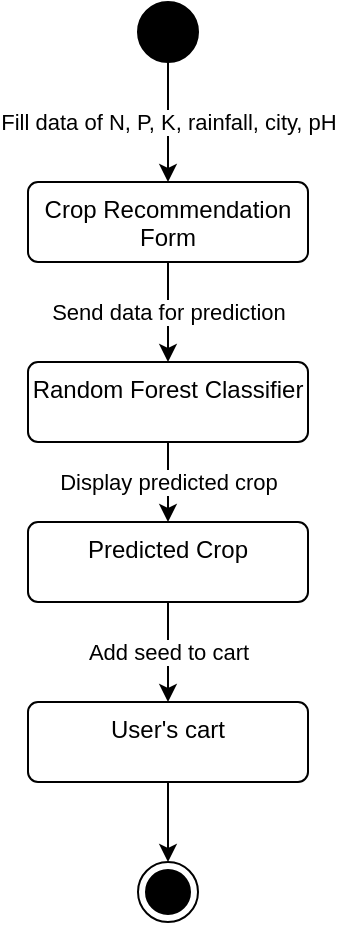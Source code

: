<mxfile version="24.0.7" type="device">
  <diagram name="Page-1" id="KBEaiFNk3rMuaAeFmrGR">
    <mxGraphModel dx="1042" dy="569" grid="1" gridSize="10" guides="1" tooltips="1" connect="1" arrows="1" fold="1" page="1" pageScale="1" pageWidth="850" pageHeight="1100" math="0" shadow="0">
      <root>
        <mxCell id="0" />
        <mxCell id="1" parent="0" />
        <mxCell id="9LwCvAnH0qxk0vJzkE7Z-5" value="Send data for prediction" style="edgeStyle=orthogonalEdgeStyle;rounded=0;orthogonalLoop=1;jettySize=auto;html=1;entryX=0.5;entryY=0;entryDx=0;entryDy=0;" edge="1" parent="1" source="9LwCvAnH0qxk0vJzkE7Z-1" target="9LwCvAnH0qxk0vJzkE7Z-4">
          <mxGeometry relative="1" as="geometry" />
        </mxCell>
        <mxCell id="9LwCvAnH0qxk0vJzkE7Z-1" value="Crop Recommendation Form" style="html=1;align=center;verticalAlign=top;rounded=1;absoluteArcSize=1;arcSize=10;dashed=0;whiteSpace=wrap;" vertex="1" parent="1">
          <mxGeometry x="355" y="170" width="140" height="40" as="geometry" />
        </mxCell>
        <mxCell id="9LwCvAnH0qxk0vJzkE7Z-3" value="Fill data of N, P, K, rainfall, city, pH" style="edgeStyle=orthogonalEdgeStyle;rounded=0;orthogonalLoop=1;jettySize=auto;html=1;entryX=0.5;entryY=0;entryDx=0;entryDy=0;" edge="1" parent="1" source="9LwCvAnH0qxk0vJzkE7Z-2" target="9LwCvAnH0qxk0vJzkE7Z-1">
          <mxGeometry relative="1" as="geometry" />
        </mxCell>
        <mxCell id="9LwCvAnH0qxk0vJzkE7Z-2" value="" style="ellipse;fillColor=strokeColor;html=1;" vertex="1" parent="1">
          <mxGeometry x="410" y="80" width="30" height="30" as="geometry" />
        </mxCell>
        <mxCell id="9LwCvAnH0qxk0vJzkE7Z-7" value="Display predicted crop" style="edgeStyle=orthogonalEdgeStyle;rounded=0;orthogonalLoop=1;jettySize=auto;html=1;entryX=0.5;entryY=0;entryDx=0;entryDy=0;" edge="1" parent="1" source="9LwCvAnH0qxk0vJzkE7Z-4" target="9LwCvAnH0qxk0vJzkE7Z-6">
          <mxGeometry relative="1" as="geometry" />
        </mxCell>
        <mxCell id="9LwCvAnH0qxk0vJzkE7Z-4" value="Random Forest Classifier" style="html=1;align=center;verticalAlign=top;rounded=1;absoluteArcSize=1;arcSize=10;dashed=0;whiteSpace=wrap;" vertex="1" parent="1">
          <mxGeometry x="355" y="260" width="140" height="40" as="geometry" />
        </mxCell>
        <mxCell id="9LwCvAnH0qxk0vJzkE7Z-9" value="Add seed to cart" style="edgeStyle=orthogonalEdgeStyle;rounded=0;orthogonalLoop=1;jettySize=auto;html=1;" edge="1" parent="1" source="9LwCvAnH0qxk0vJzkE7Z-6" target="9LwCvAnH0qxk0vJzkE7Z-8">
          <mxGeometry relative="1" as="geometry" />
        </mxCell>
        <mxCell id="9LwCvAnH0qxk0vJzkE7Z-6" value="Predicted Crop" style="html=1;align=center;verticalAlign=top;rounded=1;absoluteArcSize=1;arcSize=10;dashed=0;whiteSpace=wrap;" vertex="1" parent="1">
          <mxGeometry x="355" y="340" width="140" height="40" as="geometry" />
        </mxCell>
        <mxCell id="9LwCvAnH0qxk0vJzkE7Z-11" style="edgeStyle=orthogonalEdgeStyle;rounded=0;orthogonalLoop=1;jettySize=auto;html=1;entryX=0.5;entryY=0;entryDx=0;entryDy=0;" edge="1" parent="1" source="9LwCvAnH0qxk0vJzkE7Z-8" target="9LwCvAnH0qxk0vJzkE7Z-10">
          <mxGeometry relative="1" as="geometry" />
        </mxCell>
        <mxCell id="9LwCvAnH0qxk0vJzkE7Z-8" value="User&#39;s cart" style="html=1;align=center;verticalAlign=top;rounded=1;absoluteArcSize=1;arcSize=10;dashed=0;whiteSpace=wrap;" vertex="1" parent="1">
          <mxGeometry x="355" y="430" width="140" height="40" as="geometry" />
        </mxCell>
        <mxCell id="9LwCvAnH0qxk0vJzkE7Z-10" value="" style="ellipse;html=1;shape=endState;fillColor=strokeColor;" vertex="1" parent="1">
          <mxGeometry x="410" y="510" width="30" height="30" as="geometry" />
        </mxCell>
      </root>
    </mxGraphModel>
  </diagram>
</mxfile>
